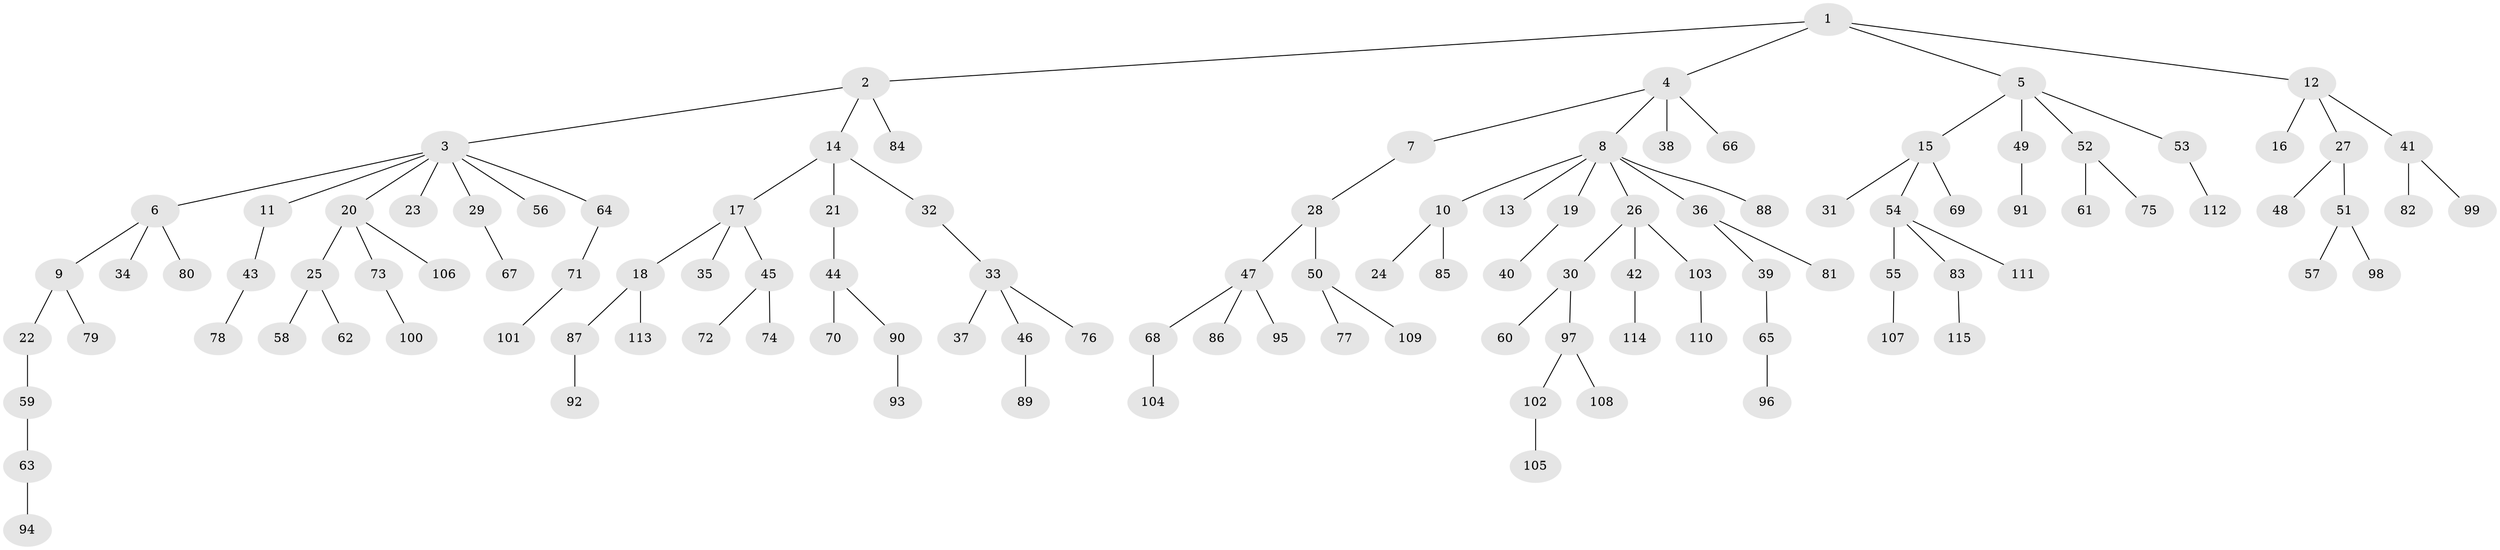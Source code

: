 // coarse degree distribution, {1: 0.6666666666666666, 2: 0.2608695652173913, 6: 0.014492753623188406, 8: 0.014492753623188406, 10: 0.014492753623188406, 5: 0.014492753623188406, 25: 0.014492753623188406}
// Generated by graph-tools (version 1.1) at 2025/56/03/04/25 21:56:46]
// undirected, 115 vertices, 114 edges
graph export_dot {
graph [start="1"]
  node [color=gray90,style=filled];
  1;
  2;
  3;
  4;
  5;
  6;
  7;
  8;
  9;
  10;
  11;
  12;
  13;
  14;
  15;
  16;
  17;
  18;
  19;
  20;
  21;
  22;
  23;
  24;
  25;
  26;
  27;
  28;
  29;
  30;
  31;
  32;
  33;
  34;
  35;
  36;
  37;
  38;
  39;
  40;
  41;
  42;
  43;
  44;
  45;
  46;
  47;
  48;
  49;
  50;
  51;
  52;
  53;
  54;
  55;
  56;
  57;
  58;
  59;
  60;
  61;
  62;
  63;
  64;
  65;
  66;
  67;
  68;
  69;
  70;
  71;
  72;
  73;
  74;
  75;
  76;
  77;
  78;
  79;
  80;
  81;
  82;
  83;
  84;
  85;
  86;
  87;
  88;
  89;
  90;
  91;
  92;
  93;
  94;
  95;
  96;
  97;
  98;
  99;
  100;
  101;
  102;
  103;
  104;
  105;
  106;
  107;
  108;
  109;
  110;
  111;
  112;
  113;
  114;
  115;
  1 -- 2;
  1 -- 4;
  1 -- 5;
  1 -- 12;
  2 -- 3;
  2 -- 14;
  2 -- 84;
  3 -- 6;
  3 -- 11;
  3 -- 20;
  3 -- 23;
  3 -- 29;
  3 -- 56;
  3 -- 64;
  4 -- 7;
  4 -- 8;
  4 -- 38;
  4 -- 66;
  5 -- 15;
  5 -- 49;
  5 -- 52;
  5 -- 53;
  6 -- 9;
  6 -- 34;
  6 -- 80;
  7 -- 28;
  8 -- 10;
  8 -- 13;
  8 -- 19;
  8 -- 26;
  8 -- 36;
  8 -- 88;
  9 -- 22;
  9 -- 79;
  10 -- 24;
  10 -- 85;
  11 -- 43;
  12 -- 16;
  12 -- 27;
  12 -- 41;
  14 -- 17;
  14 -- 21;
  14 -- 32;
  15 -- 31;
  15 -- 54;
  15 -- 69;
  17 -- 18;
  17 -- 35;
  17 -- 45;
  18 -- 87;
  18 -- 113;
  19 -- 40;
  20 -- 25;
  20 -- 73;
  20 -- 106;
  21 -- 44;
  22 -- 59;
  25 -- 58;
  25 -- 62;
  26 -- 30;
  26 -- 42;
  26 -- 103;
  27 -- 48;
  27 -- 51;
  28 -- 47;
  28 -- 50;
  29 -- 67;
  30 -- 60;
  30 -- 97;
  32 -- 33;
  33 -- 37;
  33 -- 46;
  33 -- 76;
  36 -- 39;
  36 -- 81;
  39 -- 65;
  41 -- 82;
  41 -- 99;
  42 -- 114;
  43 -- 78;
  44 -- 70;
  44 -- 90;
  45 -- 72;
  45 -- 74;
  46 -- 89;
  47 -- 68;
  47 -- 86;
  47 -- 95;
  49 -- 91;
  50 -- 77;
  50 -- 109;
  51 -- 57;
  51 -- 98;
  52 -- 61;
  52 -- 75;
  53 -- 112;
  54 -- 55;
  54 -- 83;
  54 -- 111;
  55 -- 107;
  59 -- 63;
  63 -- 94;
  64 -- 71;
  65 -- 96;
  68 -- 104;
  71 -- 101;
  73 -- 100;
  83 -- 115;
  87 -- 92;
  90 -- 93;
  97 -- 102;
  97 -- 108;
  102 -- 105;
  103 -- 110;
}
